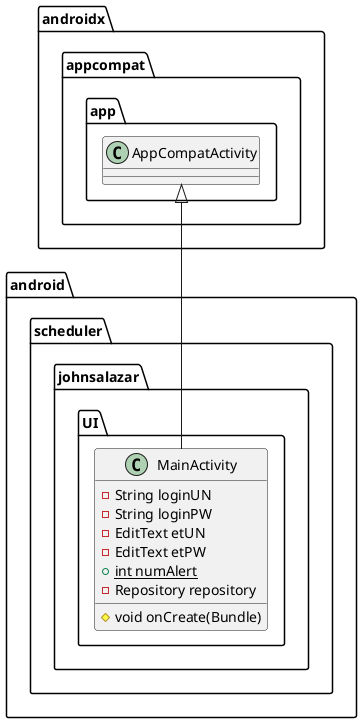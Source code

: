 @startuml
class android.scheduler.johnsalazar.UI.MainActivity {
- String loginUN
- String loginPW
- EditText etUN
- EditText etPW
+ {static} int numAlert
- Repository repository
# void onCreate(Bundle)
}




androidx.appcompat.app.AppCompatActivity <|-- android.scheduler.johnsalazar.UI.MainActivity
@enduml